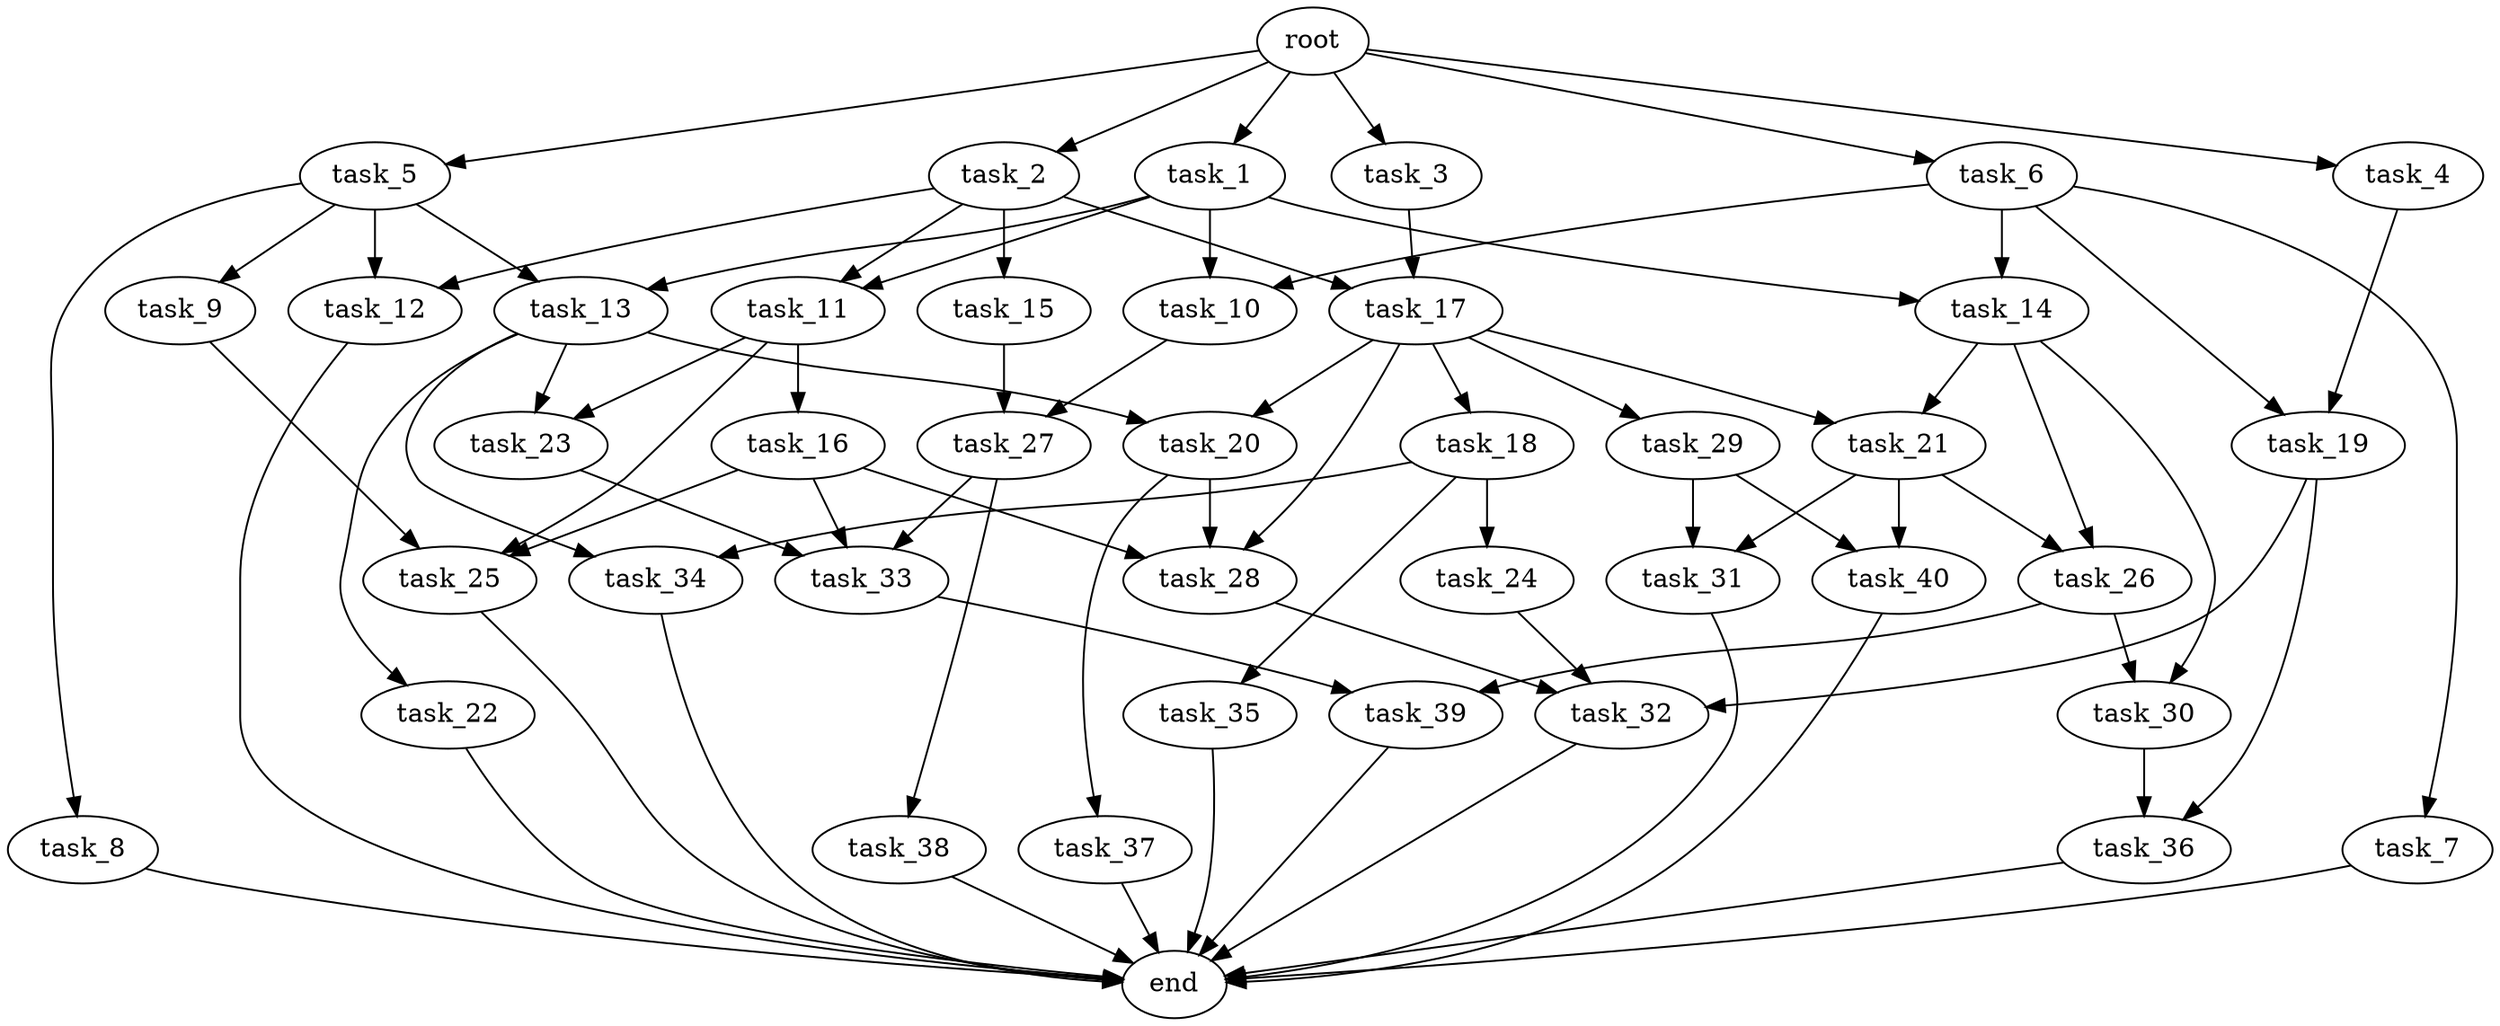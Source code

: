digraph G {
  root [size="0.000000e+00"];
  task_1 [size="8.140660e+10"];
  task_2 [size="3.164612e+10"];
  task_3 [size="2.287103e+10"];
  task_4 [size="1.474454e+10"];
  task_5 [size="3.683641e+10"];
  task_6 [size="7.136113e+09"];
  task_7 [size="4.763235e+10"];
  task_8 [size="3.647919e+10"];
  task_9 [size="8.075620e+10"];
  task_10 [size="5.500945e+10"];
  task_11 [size="3.881959e+10"];
  task_12 [size="2.908726e+10"];
  task_13 [size="7.129438e+10"];
  task_14 [size="2.451435e+10"];
  task_15 [size="6.677798e+10"];
  task_16 [size="9.357246e+10"];
  task_17 [size="8.625155e+10"];
  task_18 [size="2.327493e+10"];
  task_19 [size="5.499956e+10"];
  task_20 [size="9.356305e+09"];
  task_21 [size="3.259190e+10"];
  task_22 [size="8.202034e+10"];
  task_23 [size="8.804764e+10"];
  task_24 [size="2.762097e+10"];
  task_25 [size="4.987191e+10"];
  task_26 [size="2.596507e+10"];
  task_27 [size="9.936257e+10"];
  task_28 [size="4.906349e+10"];
  task_29 [size="8.202809e+10"];
  task_30 [size="5.852493e+10"];
  task_31 [size="4.245438e+10"];
  task_32 [size="9.591603e+10"];
  task_33 [size="3.201253e+10"];
  task_34 [size="2.468572e+10"];
  task_35 [size="3.370263e+10"];
  task_36 [size="7.444856e+10"];
  task_37 [size="9.144026e+10"];
  task_38 [size="1.112560e+10"];
  task_39 [size="5.460541e+10"];
  task_40 [size="7.645239e+09"];
  end [size="0.000000e+00"];

  root -> task_1 [size="1.000000e-12"];
  root -> task_2 [size="1.000000e-12"];
  root -> task_3 [size="1.000000e-12"];
  root -> task_4 [size="1.000000e-12"];
  root -> task_5 [size="1.000000e-12"];
  root -> task_6 [size="1.000000e-12"];
  task_1 -> task_10 [size="2.750473e+08"];
  task_1 -> task_11 [size="1.940980e+08"];
  task_1 -> task_13 [size="3.564719e+08"];
  task_1 -> task_14 [size="1.225718e+08"];
  task_2 -> task_11 [size="1.940980e+08"];
  task_2 -> task_12 [size="1.454363e+08"];
  task_2 -> task_15 [size="6.677798e+08"];
  task_2 -> task_17 [size="4.312578e+08"];
  task_3 -> task_17 [size="4.312578e+08"];
  task_4 -> task_19 [size="2.749978e+08"];
  task_5 -> task_8 [size="3.647919e+08"];
  task_5 -> task_9 [size="8.075620e+08"];
  task_5 -> task_12 [size="1.454363e+08"];
  task_5 -> task_13 [size="3.564719e+08"];
  task_6 -> task_7 [size="4.763235e+08"];
  task_6 -> task_10 [size="2.750473e+08"];
  task_6 -> task_14 [size="1.225718e+08"];
  task_6 -> task_19 [size="2.749978e+08"];
  task_7 -> end [size="1.000000e-12"];
  task_8 -> end [size="1.000000e-12"];
  task_9 -> task_25 [size="1.662397e+08"];
  task_10 -> task_27 [size="4.968129e+08"];
  task_11 -> task_16 [size="9.357246e+08"];
  task_11 -> task_23 [size="4.402382e+08"];
  task_11 -> task_25 [size="1.662397e+08"];
  task_12 -> end [size="1.000000e-12"];
  task_13 -> task_20 [size="4.678153e+07"];
  task_13 -> task_22 [size="8.202034e+08"];
  task_13 -> task_23 [size="4.402382e+08"];
  task_13 -> task_34 [size="1.234286e+08"];
  task_14 -> task_21 [size="1.629595e+08"];
  task_14 -> task_26 [size="1.298254e+08"];
  task_14 -> task_30 [size="2.926246e+08"];
  task_15 -> task_27 [size="4.968129e+08"];
  task_16 -> task_25 [size="1.662397e+08"];
  task_16 -> task_28 [size="1.635450e+08"];
  task_16 -> task_33 [size="1.067084e+08"];
  task_17 -> task_18 [size="2.327493e+08"];
  task_17 -> task_20 [size="4.678153e+07"];
  task_17 -> task_21 [size="1.629595e+08"];
  task_17 -> task_28 [size="1.635450e+08"];
  task_17 -> task_29 [size="8.202809e+08"];
  task_18 -> task_24 [size="2.762097e+08"];
  task_18 -> task_34 [size="1.234286e+08"];
  task_18 -> task_35 [size="3.370263e+08"];
  task_19 -> task_32 [size="3.197201e+08"];
  task_19 -> task_36 [size="3.722428e+08"];
  task_20 -> task_28 [size="1.635450e+08"];
  task_20 -> task_37 [size="9.144026e+08"];
  task_21 -> task_26 [size="1.298254e+08"];
  task_21 -> task_31 [size="2.122719e+08"];
  task_21 -> task_40 [size="3.822619e+07"];
  task_22 -> end [size="1.000000e-12"];
  task_23 -> task_33 [size="1.067084e+08"];
  task_24 -> task_32 [size="3.197201e+08"];
  task_25 -> end [size="1.000000e-12"];
  task_26 -> task_30 [size="2.926246e+08"];
  task_26 -> task_39 [size="2.730270e+08"];
  task_27 -> task_33 [size="1.067084e+08"];
  task_27 -> task_38 [size="1.112560e+08"];
  task_28 -> task_32 [size="3.197201e+08"];
  task_29 -> task_31 [size="2.122719e+08"];
  task_29 -> task_40 [size="3.822619e+07"];
  task_30 -> task_36 [size="3.722428e+08"];
  task_31 -> end [size="1.000000e-12"];
  task_32 -> end [size="1.000000e-12"];
  task_33 -> task_39 [size="2.730270e+08"];
  task_34 -> end [size="1.000000e-12"];
  task_35 -> end [size="1.000000e-12"];
  task_36 -> end [size="1.000000e-12"];
  task_37 -> end [size="1.000000e-12"];
  task_38 -> end [size="1.000000e-12"];
  task_39 -> end [size="1.000000e-12"];
  task_40 -> end [size="1.000000e-12"];
}
